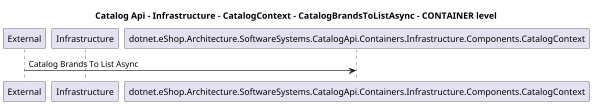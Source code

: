 @startuml
skinparam dpi 60

title Catalog Api - Infrastructure - CatalogContext - CatalogBrandsToListAsync - CONTAINER level

participant "External" as C4InterFlow.Utils.ExternalSystem
participant "Infrastructure" as dotnet.eShop.Architecture.SoftwareSystems.CatalogApi.Containers.Infrastructure

C4InterFlow.Utils.ExternalSystem -> dotnet.eShop.Architecture.SoftwareSystems.CatalogApi.Containers.Infrastructure.Components.CatalogContext : Catalog Brands To List Async


@enduml
